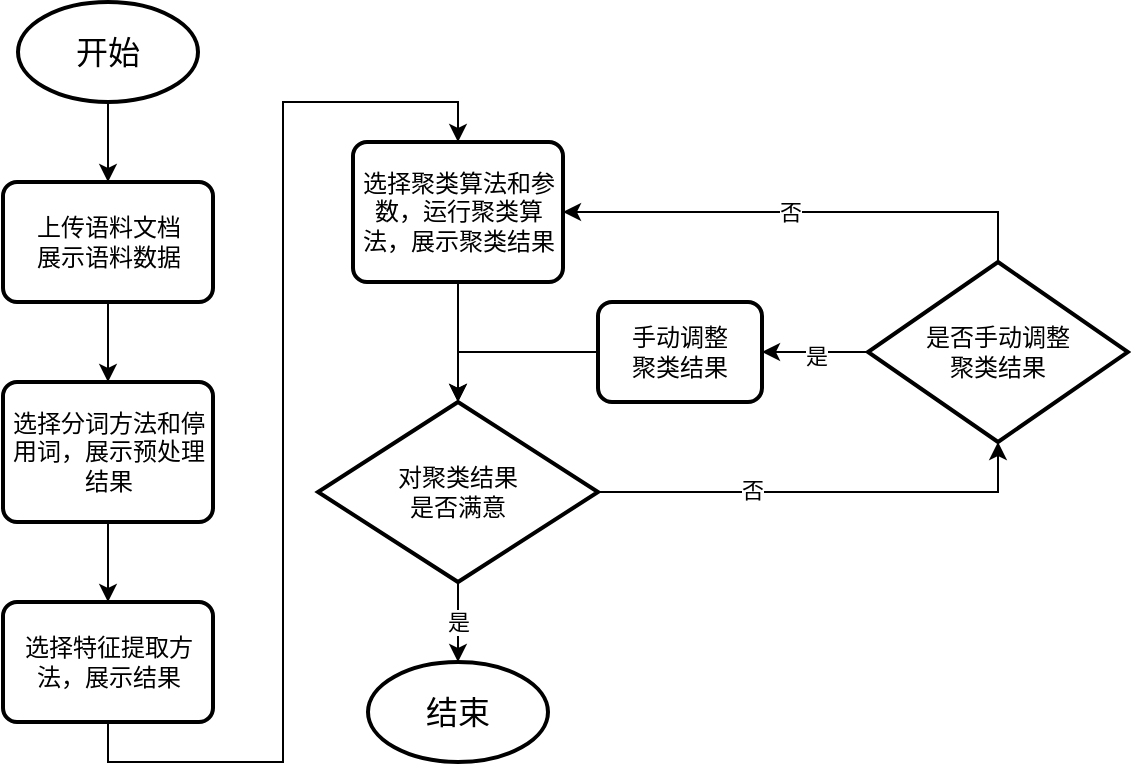 <mxfile version="14.7.0" type="github">
  <diagram id="6a731a19-8d31-9384-78a2-239565b7b9f0" name="Page-1">
    <mxGraphModel dx="946" dy="509" grid="1" gridSize="10" guides="1" tooltips="1" connect="1" arrows="1" fold="1" page="1" pageScale="1" pageWidth="1169" pageHeight="827" background="none" math="0" shadow="0">
      <root>
        <mxCell id="0" />
        <mxCell id="1" parent="0" />
        <mxCell id="-N1bG7u-i1x_XuRm3Mxu-71" value="" style="edgeStyle=orthogonalEdgeStyle;rounded=0;orthogonalLoop=1;jettySize=auto;html=1;" edge="1" parent="1" source="-N1bG7u-i1x_XuRm3Mxu-55" target="-N1bG7u-i1x_XuRm3Mxu-59">
          <mxGeometry relative="1" as="geometry" />
        </mxCell>
        <mxCell id="-N1bG7u-i1x_XuRm3Mxu-55" value="&lt;font style=&quot;font-size: 16px&quot;&gt;开始&lt;/font&gt;" style="strokeWidth=2;html=1;shape=mxgraph.flowchart.start_1;whiteSpace=wrap;" vertex="1" parent="1">
          <mxGeometry x="350" y="180" width="90" height="50" as="geometry" />
        </mxCell>
        <mxCell id="-N1bG7u-i1x_XuRm3Mxu-70" value="" style="edgeStyle=orthogonalEdgeStyle;rounded=0;orthogonalLoop=1;jettySize=auto;html=1;" edge="1" parent="1" source="-N1bG7u-i1x_XuRm3Mxu-59" target="-N1bG7u-i1x_XuRm3Mxu-60">
          <mxGeometry relative="1" as="geometry" />
        </mxCell>
        <mxCell id="-N1bG7u-i1x_XuRm3Mxu-59" value="上传语料文档&lt;br&gt;展示语料数据" style="rounded=1;whiteSpace=wrap;html=1;absoluteArcSize=1;arcSize=14;strokeWidth=2;" vertex="1" parent="1">
          <mxGeometry x="342.5" y="270" width="105" height="60" as="geometry" />
        </mxCell>
        <mxCell id="-N1bG7u-i1x_XuRm3Mxu-69" style="edgeStyle=orthogonalEdgeStyle;rounded=0;orthogonalLoop=1;jettySize=auto;html=1;exitX=0.5;exitY=1;exitDx=0;exitDy=0;entryX=0.5;entryY=0;entryDx=0;entryDy=0;" edge="1" parent="1" source="-N1bG7u-i1x_XuRm3Mxu-60" target="-N1bG7u-i1x_XuRm3Mxu-61">
          <mxGeometry relative="1" as="geometry" />
        </mxCell>
        <mxCell id="-N1bG7u-i1x_XuRm3Mxu-60" value="选择分词方法和停用词，展示预处理结果" style="rounded=1;whiteSpace=wrap;html=1;absoluteArcSize=1;arcSize=14;strokeWidth=2;" vertex="1" parent="1">
          <mxGeometry x="342.5" y="370" width="105" height="70" as="geometry" />
        </mxCell>
        <mxCell id="-N1bG7u-i1x_XuRm3Mxu-68" style="edgeStyle=orthogonalEdgeStyle;rounded=0;orthogonalLoop=1;jettySize=auto;html=1;exitX=0.5;exitY=1;exitDx=0;exitDy=0;entryX=0.5;entryY=0;entryDx=0;entryDy=0;" edge="1" parent="1" source="-N1bG7u-i1x_XuRm3Mxu-61" target="-N1bG7u-i1x_XuRm3Mxu-62">
          <mxGeometry relative="1" as="geometry" />
        </mxCell>
        <mxCell id="-N1bG7u-i1x_XuRm3Mxu-61" value="选择特征提取方法，展示结果" style="rounded=1;whiteSpace=wrap;html=1;absoluteArcSize=1;arcSize=14;strokeWidth=2;" vertex="1" parent="1">
          <mxGeometry x="342.5" y="480" width="105" height="60" as="geometry" />
        </mxCell>
        <mxCell id="-N1bG7u-i1x_XuRm3Mxu-67" style="edgeStyle=orthogonalEdgeStyle;rounded=0;orthogonalLoop=1;jettySize=auto;html=1;exitX=0.5;exitY=1;exitDx=0;exitDy=0;entryX=0.5;entryY=0;entryDx=0;entryDy=0;entryPerimeter=0;" edge="1" parent="1" source="-N1bG7u-i1x_XuRm3Mxu-62" target="-N1bG7u-i1x_XuRm3Mxu-63">
          <mxGeometry relative="1" as="geometry" />
        </mxCell>
        <mxCell id="-N1bG7u-i1x_XuRm3Mxu-62" value="选择聚类算法和参数，运行聚类算法，展示聚类结果" style="rounded=1;whiteSpace=wrap;html=1;absoluteArcSize=1;arcSize=14;strokeWidth=2;" vertex="1" parent="1">
          <mxGeometry x="517.5" y="250" width="105" height="70" as="geometry" />
        </mxCell>
        <mxCell id="-N1bG7u-i1x_XuRm3Mxu-73" value="是" style="edgeStyle=orthogonalEdgeStyle;rounded=0;orthogonalLoop=1;jettySize=auto;html=1;" edge="1" parent="1" source="-N1bG7u-i1x_XuRm3Mxu-63" target="-N1bG7u-i1x_XuRm3Mxu-72">
          <mxGeometry relative="1" as="geometry" />
        </mxCell>
        <mxCell id="-N1bG7u-i1x_XuRm3Mxu-76" style="edgeStyle=orthogonalEdgeStyle;rounded=0;orthogonalLoop=1;jettySize=auto;html=1;exitX=1;exitY=0.5;exitDx=0;exitDy=0;exitPerimeter=0;entryX=0.5;entryY=1;entryDx=0;entryDy=0;entryPerimeter=0;" edge="1" parent="1" source="-N1bG7u-i1x_XuRm3Mxu-63" target="-N1bG7u-i1x_XuRm3Mxu-74">
          <mxGeometry relative="1" as="geometry" />
        </mxCell>
        <mxCell id="-N1bG7u-i1x_XuRm3Mxu-77" value="否" style="edgeLabel;html=1;align=center;verticalAlign=middle;resizable=0;points=[];" vertex="1" connectable="0" parent="-N1bG7u-i1x_XuRm3Mxu-76">
          <mxGeometry x="-0.321" y="1" relative="1" as="geometry">
            <mxPoint as="offset" />
          </mxGeometry>
        </mxCell>
        <mxCell id="-N1bG7u-i1x_XuRm3Mxu-63" value="对聚类结果&lt;br&gt;是否满意" style="strokeWidth=2;html=1;shape=mxgraph.flowchart.decision;whiteSpace=wrap;" vertex="1" parent="1">
          <mxGeometry x="500" y="380" width="140" height="90" as="geometry" />
        </mxCell>
        <mxCell id="-N1bG7u-i1x_XuRm3Mxu-72" value="&lt;font style=&quot;font-size: 16px&quot;&gt;结束&lt;/font&gt;" style="strokeWidth=2;html=1;shape=mxgraph.flowchart.start_1;whiteSpace=wrap;" vertex="1" parent="1">
          <mxGeometry x="525" y="510" width="90" height="50" as="geometry" />
        </mxCell>
        <mxCell id="-N1bG7u-i1x_XuRm3Mxu-78" style="edgeStyle=orthogonalEdgeStyle;rounded=0;orthogonalLoop=1;jettySize=auto;html=1;exitX=0.5;exitY=0;exitDx=0;exitDy=0;exitPerimeter=0;entryX=1;entryY=0.5;entryDx=0;entryDy=0;" edge="1" parent="1" source="-N1bG7u-i1x_XuRm3Mxu-74" target="-N1bG7u-i1x_XuRm3Mxu-62">
          <mxGeometry relative="1" as="geometry" />
        </mxCell>
        <mxCell id="-N1bG7u-i1x_XuRm3Mxu-79" value="否" style="edgeLabel;html=1;align=center;verticalAlign=middle;resizable=0;points=[];" vertex="1" connectable="0" parent="-N1bG7u-i1x_XuRm3Mxu-78">
          <mxGeometry x="0.063" relative="1" as="geometry">
            <mxPoint as="offset" />
          </mxGeometry>
        </mxCell>
        <mxCell id="-N1bG7u-i1x_XuRm3Mxu-83" style="edgeStyle=orthogonalEdgeStyle;rounded=0;orthogonalLoop=1;jettySize=auto;html=1;exitX=0;exitY=0.5;exitDx=0;exitDy=0;exitPerimeter=0;" edge="1" parent="1" source="-N1bG7u-i1x_XuRm3Mxu-74" target="-N1bG7u-i1x_XuRm3Mxu-82">
          <mxGeometry relative="1" as="geometry" />
        </mxCell>
        <mxCell id="-N1bG7u-i1x_XuRm3Mxu-85" value="是" style="edgeLabel;html=1;align=center;verticalAlign=middle;resizable=0;points=[];" vertex="1" connectable="0" parent="-N1bG7u-i1x_XuRm3Mxu-83">
          <mxGeometry y="2" relative="1" as="geometry">
            <mxPoint as="offset" />
          </mxGeometry>
        </mxCell>
        <mxCell id="-N1bG7u-i1x_XuRm3Mxu-74" value="是否手动调整&lt;br&gt;聚类结果" style="strokeWidth=2;html=1;shape=mxgraph.flowchart.decision;whiteSpace=wrap;" vertex="1" parent="1">
          <mxGeometry x="775" y="310" width="130" height="90" as="geometry" />
        </mxCell>
        <mxCell id="-N1bG7u-i1x_XuRm3Mxu-84" style="edgeStyle=orthogonalEdgeStyle;rounded=0;orthogonalLoop=1;jettySize=auto;html=1;exitX=0;exitY=0.5;exitDx=0;exitDy=0;entryX=0.5;entryY=0;entryDx=0;entryDy=0;entryPerimeter=0;" edge="1" parent="1" source="-N1bG7u-i1x_XuRm3Mxu-82" target="-N1bG7u-i1x_XuRm3Mxu-63">
          <mxGeometry relative="1" as="geometry" />
        </mxCell>
        <mxCell id="-N1bG7u-i1x_XuRm3Mxu-82" value="手动调整&lt;br&gt;聚类结果" style="rounded=1;whiteSpace=wrap;html=1;absoluteArcSize=1;arcSize=14;strokeWidth=2;" vertex="1" parent="1">
          <mxGeometry x="640" y="330" width="82" height="50" as="geometry" />
        </mxCell>
      </root>
    </mxGraphModel>
  </diagram>
</mxfile>
